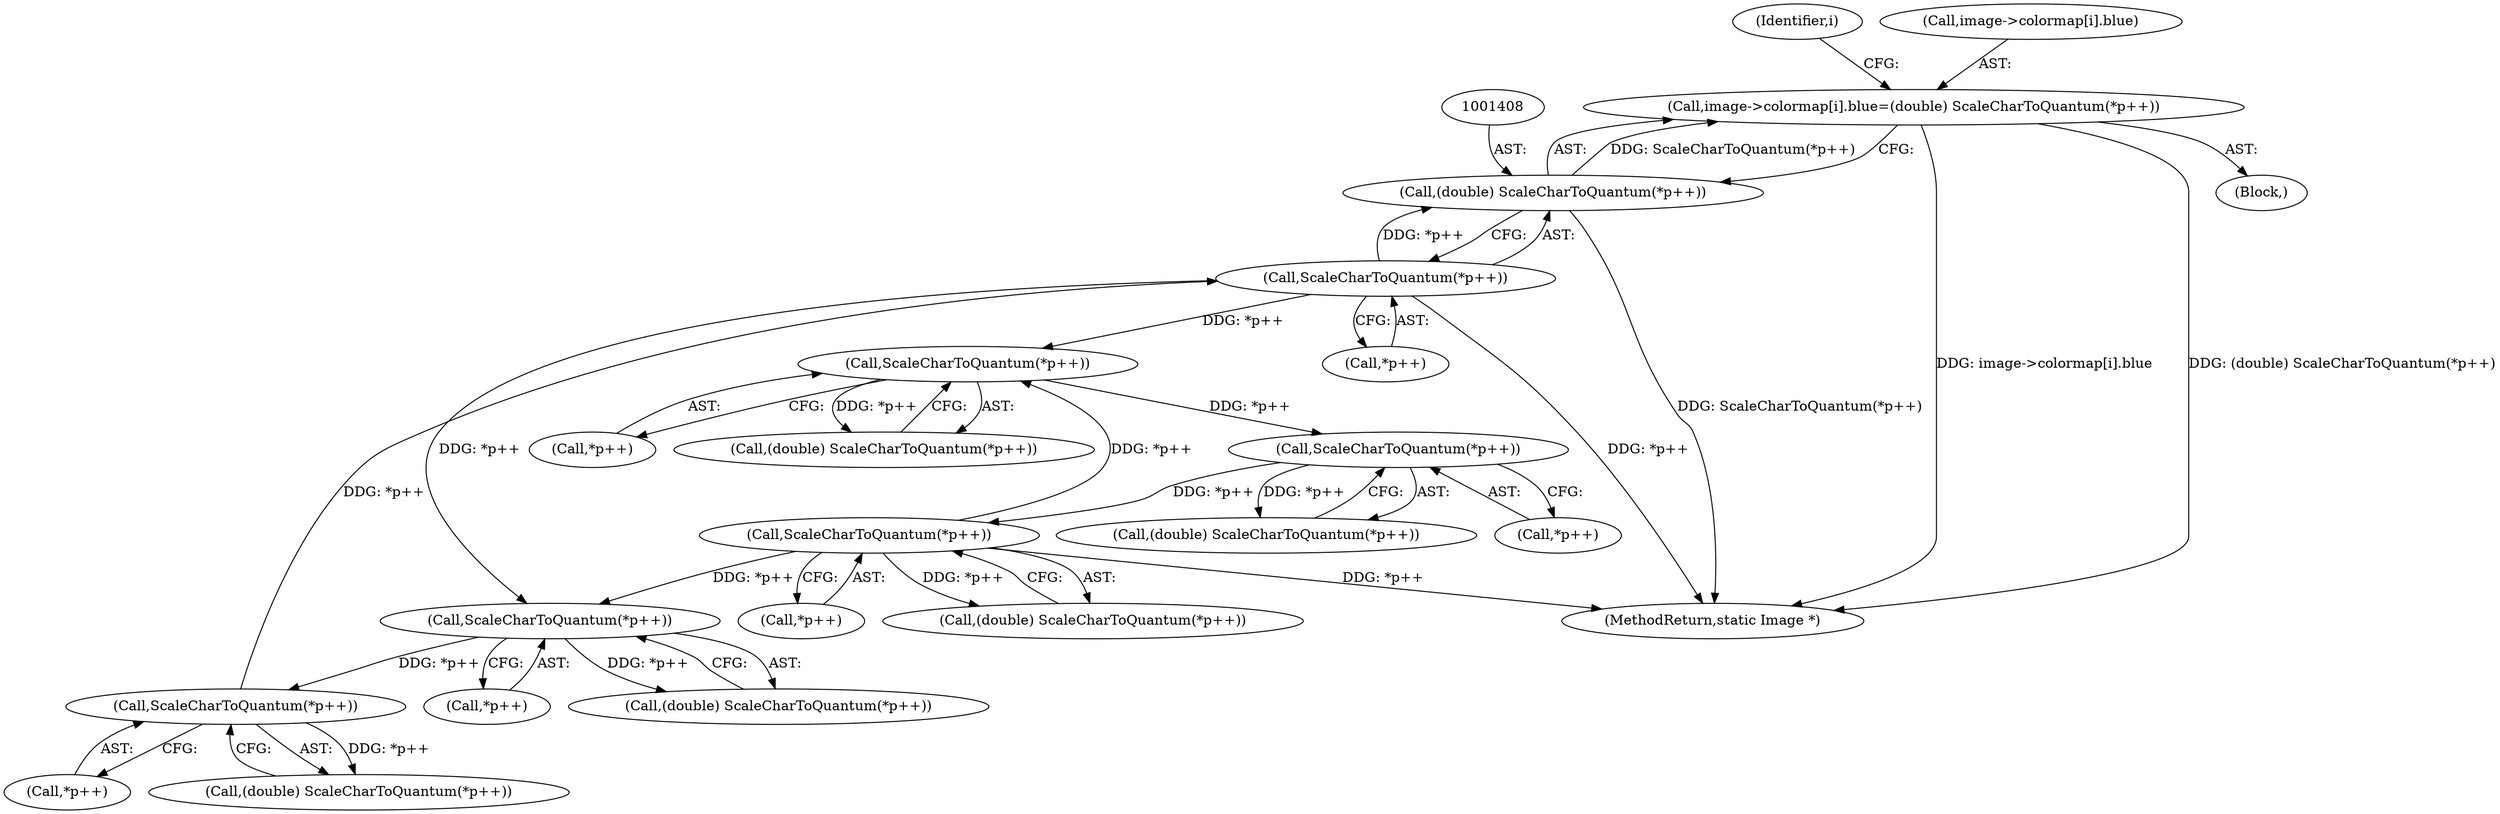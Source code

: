 digraph "0_ImageMagick_9fd10cf630832b36a588c1545d8736539b2f1fb5@array" {
"1001399" [label="(Call,image->colormap[i].blue=(double) ScaleCharToQuantum(*p++))"];
"1001407" [label="(Call,(double) ScaleCharToQuantum(*p++))"];
"1001409" [label="(Call,ScaleCharToQuantum(*p++))"];
"1001395" [label="(Call,ScaleCharToQuantum(*p++))"];
"1001381" [label="(Call,ScaleCharToQuantum(*p++))"];
"1001226" [label="(Call,ScaleCharToQuantum(*p++))"];
"1001212" [label="(Call,ScaleCharToQuantum(*p++))"];
"1001198" [label="(Call,ScaleCharToQuantum(*p++))"];
"1001198" [label="(Call,ScaleCharToQuantum(*p++))"];
"1001199" [label="(Call,*p++)"];
"1001370" [label="(Block,)"];
"1001407" [label="(Call,(double) ScaleCharToQuantum(*p++))"];
"1001395" [label="(Call,ScaleCharToQuantum(*p++))"];
"1001415" [label="(Identifier,i)"];
"1001410" [label="(Call,*p++)"];
"1001226" [label="(Call,ScaleCharToQuantum(*p++))"];
"1001382" [label="(Call,*p++)"];
"1001227" [label="(Call,*p++)"];
"1001409" [label="(Call,ScaleCharToQuantum(*p++))"];
"1001213" [label="(Call,*p++)"];
"1001400" [label="(Call,image->colormap[i].blue)"];
"1001381" [label="(Call,ScaleCharToQuantum(*p++))"];
"1001657" [label="(MethodReturn,static Image *)"];
"1001196" [label="(Call,(double) ScaleCharToQuantum(*p++))"];
"1001396" [label="(Call,*p++)"];
"1001393" [label="(Call,(double) ScaleCharToQuantum(*p++))"];
"1001212" [label="(Call,ScaleCharToQuantum(*p++))"];
"1001379" [label="(Call,(double) ScaleCharToQuantum(*p++))"];
"1001210" [label="(Call,(double) ScaleCharToQuantum(*p++))"];
"1001399" [label="(Call,image->colormap[i].blue=(double) ScaleCharToQuantum(*p++))"];
"1001224" [label="(Call,(double) ScaleCharToQuantum(*p++))"];
"1001399" -> "1001370"  [label="AST: "];
"1001399" -> "1001407"  [label="CFG: "];
"1001400" -> "1001399"  [label="AST: "];
"1001407" -> "1001399"  [label="AST: "];
"1001415" -> "1001399"  [label="CFG: "];
"1001399" -> "1001657"  [label="DDG: image->colormap[i].blue"];
"1001399" -> "1001657"  [label="DDG: (double) ScaleCharToQuantum(*p++)"];
"1001407" -> "1001399"  [label="DDG: ScaleCharToQuantum(*p++)"];
"1001407" -> "1001409"  [label="CFG: "];
"1001408" -> "1001407"  [label="AST: "];
"1001409" -> "1001407"  [label="AST: "];
"1001407" -> "1001657"  [label="DDG: ScaleCharToQuantum(*p++)"];
"1001409" -> "1001407"  [label="DDG: *p++"];
"1001409" -> "1001410"  [label="CFG: "];
"1001410" -> "1001409"  [label="AST: "];
"1001409" -> "1001657"  [label="DDG: *p++"];
"1001409" -> "1001198"  [label="DDG: *p++"];
"1001409" -> "1001381"  [label="DDG: *p++"];
"1001395" -> "1001409"  [label="DDG: *p++"];
"1001395" -> "1001393"  [label="AST: "];
"1001395" -> "1001396"  [label="CFG: "];
"1001396" -> "1001395"  [label="AST: "];
"1001393" -> "1001395"  [label="CFG: "];
"1001395" -> "1001393"  [label="DDG: *p++"];
"1001381" -> "1001395"  [label="DDG: *p++"];
"1001381" -> "1001379"  [label="AST: "];
"1001381" -> "1001382"  [label="CFG: "];
"1001382" -> "1001381"  [label="AST: "];
"1001379" -> "1001381"  [label="CFG: "];
"1001381" -> "1001379"  [label="DDG: *p++"];
"1001226" -> "1001381"  [label="DDG: *p++"];
"1001226" -> "1001224"  [label="AST: "];
"1001226" -> "1001227"  [label="CFG: "];
"1001227" -> "1001226"  [label="AST: "];
"1001224" -> "1001226"  [label="CFG: "];
"1001226" -> "1001657"  [label="DDG: *p++"];
"1001226" -> "1001198"  [label="DDG: *p++"];
"1001226" -> "1001224"  [label="DDG: *p++"];
"1001212" -> "1001226"  [label="DDG: *p++"];
"1001212" -> "1001210"  [label="AST: "];
"1001212" -> "1001213"  [label="CFG: "];
"1001213" -> "1001212"  [label="AST: "];
"1001210" -> "1001212"  [label="CFG: "];
"1001212" -> "1001210"  [label="DDG: *p++"];
"1001198" -> "1001212"  [label="DDG: *p++"];
"1001198" -> "1001196"  [label="AST: "];
"1001198" -> "1001199"  [label="CFG: "];
"1001199" -> "1001198"  [label="AST: "];
"1001196" -> "1001198"  [label="CFG: "];
"1001198" -> "1001196"  [label="DDG: *p++"];
}

